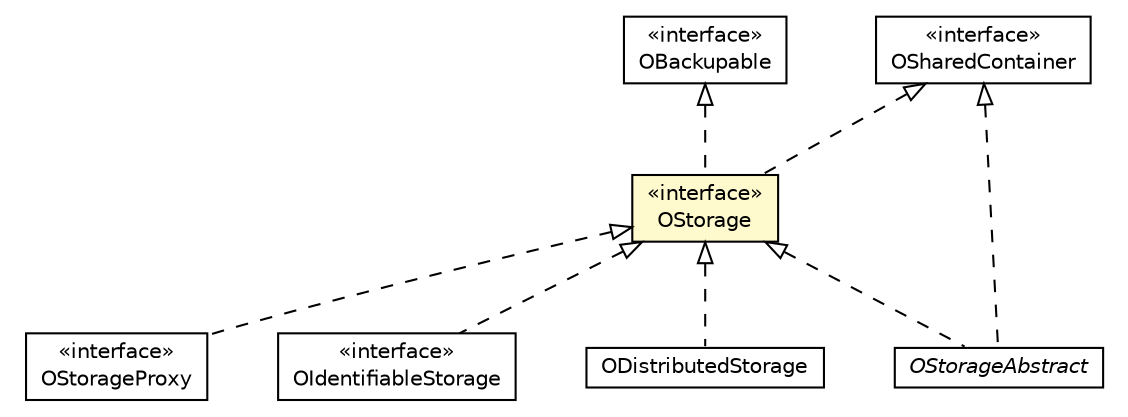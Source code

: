 #!/usr/local/bin/dot
#
# Class diagram 
# Generated by UMLGraph version R5_6-24-gf6e263 (http://www.umlgraph.org/)
#

digraph G {
	edge [fontname="Helvetica",fontsize=10,labelfontname="Helvetica",labelfontsize=10];
	node [fontname="Helvetica",fontsize=10,shape=plaintext];
	nodesep=0.25;
	ranksep=0.5;
	// com.orientechnologies.common.concur.resource.OSharedContainer
	c3993249 [label=<<table title="com.orientechnologies.common.concur.resource.OSharedContainer" border="0" cellborder="1" cellspacing="0" cellpadding="2" port="p" href="../../../common/concur/resource/OSharedContainer.html">
		<tr><td><table border="0" cellspacing="0" cellpadding="1">
<tr><td align="center" balign="center"> &#171;interface&#187; </td></tr>
<tr><td align="center" balign="center"> OSharedContainer </td></tr>
		</table></td></tr>
		</table>>, URL="../../../common/concur/resource/OSharedContainer.html", fontname="Helvetica", fontcolor="black", fontsize=10.0];
	// com.orientechnologies.orient.core.storage.OStorage
	c3994229 [label=<<table title="com.orientechnologies.orient.core.storage.OStorage" border="0" cellborder="1" cellspacing="0" cellpadding="2" port="p" bgcolor="lemonChiffon" href="./OStorage.html">
		<tr><td><table border="0" cellspacing="0" cellpadding="1">
<tr><td align="center" balign="center"> &#171;interface&#187; </td></tr>
<tr><td align="center" balign="center"> OStorage </td></tr>
		</table></td></tr>
		</table>>, URL="./OStorage.html", fontname="Helvetica", fontcolor="black", fontsize=10.0];
	// com.orientechnologies.orient.core.storage.OStorageProxy
	c3994234 [label=<<table title="com.orientechnologies.orient.core.storage.OStorageProxy" border="0" cellborder="1" cellspacing="0" cellpadding="2" port="p" href="./OStorageProxy.html">
		<tr><td><table border="0" cellspacing="0" cellpadding="1">
<tr><td align="center" balign="center"> &#171;interface&#187; </td></tr>
<tr><td align="center" balign="center"> OStorageProxy </td></tr>
		</table></td></tr>
		</table>>, URL="./OStorageProxy.html", fontname="Helvetica", fontcolor="black", fontsize=10.0];
	// com.orientechnologies.orient.core.storage.OStorageAbstract
	c3994235 [label=<<table title="com.orientechnologies.orient.core.storage.OStorageAbstract" border="0" cellborder="1" cellspacing="0" cellpadding="2" port="p" href="./OStorageAbstract.html">
		<tr><td><table border="0" cellspacing="0" cellpadding="1">
<tr><td align="center" balign="center"><font face="Helvetica-Oblique"> OStorageAbstract </font></td></tr>
		</table></td></tr>
		</table>>, URL="./OStorageAbstract.html", fontname="Helvetica", fontcolor="black", fontsize=10.0];
	// com.orientechnologies.orient.core.storage.OIdentifiableStorage
	c3994244 [label=<<table title="com.orientechnologies.orient.core.storage.OIdentifiableStorage" border="0" cellborder="1" cellspacing="0" cellpadding="2" port="p" href="./OIdentifiableStorage.html">
		<tr><td><table border="0" cellspacing="0" cellpadding="1">
<tr><td align="center" balign="center"> &#171;interface&#187; </td></tr>
<tr><td align="center" balign="center"> OIdentifiableStorage </td></tr>
		</table></td></tr>
		</table>>, URL="./OIdentifiableStorage.html", fontname="Helvetica", fontcolor="black", fontsize=10.0];
	// com.orientechnologies.orient.core.util.OBackupable
	c3994479 [label=<<table title="com.orientechnologies.orient.core.util.OBackupable" border="0" cellborder="1" cellspacing="0" cellpadding="2" port="p" href="../util/OBackupable.html">
		<tr><td><table border="0" cellspacing="0" cellpadding="1">
<tr><td align="center" balign="center"> &#171;interface&#187; </td></tr>
<tr><td align="center" balign="center"> OBackupable </td></tr>
		</table></td></tr>
		</table>>, URL="../util/OBackupable.html", fontname="Helvetica", fontcolor="black", fontsize=10.0];
	// com.orientechnologies.orient.server.distributed.impl.ODistributedStorage
	c3995062 [label=<<table title="com.orientechnologies.orient.server.distributed.impl.ODistributedStorage" border="0" cellborder="1" cellspacing="0" cellpadding="2" port="p" href="../../server/distributed/impl/ODistributedStorage.html">
		<tr><td><table border="0" cellspacing="0" cellpadding="1">
<tr><td align="center" balign="center"> ODistributedStorage </td></tr>
		</table></td></tr>
		</table>>, URL="../../server/distributed/impl/ODistributedStorage.html", fontname="Helvetica", fontcolor="black", fontsize=10.0];
	//com.orientechnologies.orient.core.storage.OStorage implements com.orientechnologies.orient.core.util.OBackupable
	c3994479:p -> c3994229:p [dir=back,arrowtail=empty,style=dashed];
	//com.orientechnologies.orient.core.storage.OStorage implements com.orientechnologies.common.concur.resource.OSharedContainer
	c3993249:p -> c3994229:p [dir=back,arrowtail=empty,style=dashed];
	//com.orientechnologies.orient.core.storage.OStorageProxy implements com.orientechnologies.orient.core.storage.OStorage
	c3994229:p -> c3994234:p [dir=back,arrowtail=empty,style=dashed];
	//com.orientechnologies.orient.core.storage.OStorageAbstract implements com.orientechnologies.orient.core.storage.OStorage
	c3994229:p -> c3994235:p [dir=back,arrowtail=empty,style=dashed];
	//com.orientechnologies.orient.core.storage.OStorageAbstract implements com.orientechnologies.common.concur.resource.OSharedContainer
	c3993249:p -> c3994235:p [dir=back,arrowtail=empty,style=dashed];
	//com.orientechnologies.orient.core.storage.OIdentifiableStorage implements com.orientechnologies.orient.core.storage.OStorage
	c3994229:p -> c3994244:p [dir=back,arrowtail=empty,style=dashed];
	//com.orientechnologies.orient.server.distributed.impl.ODistributedStorage implements com.orientechnologies.orient.core.storage.OStorage
	c3994229:p -> c3995062:p [dir=back,arrowtail=empty,style=dashed];
}

